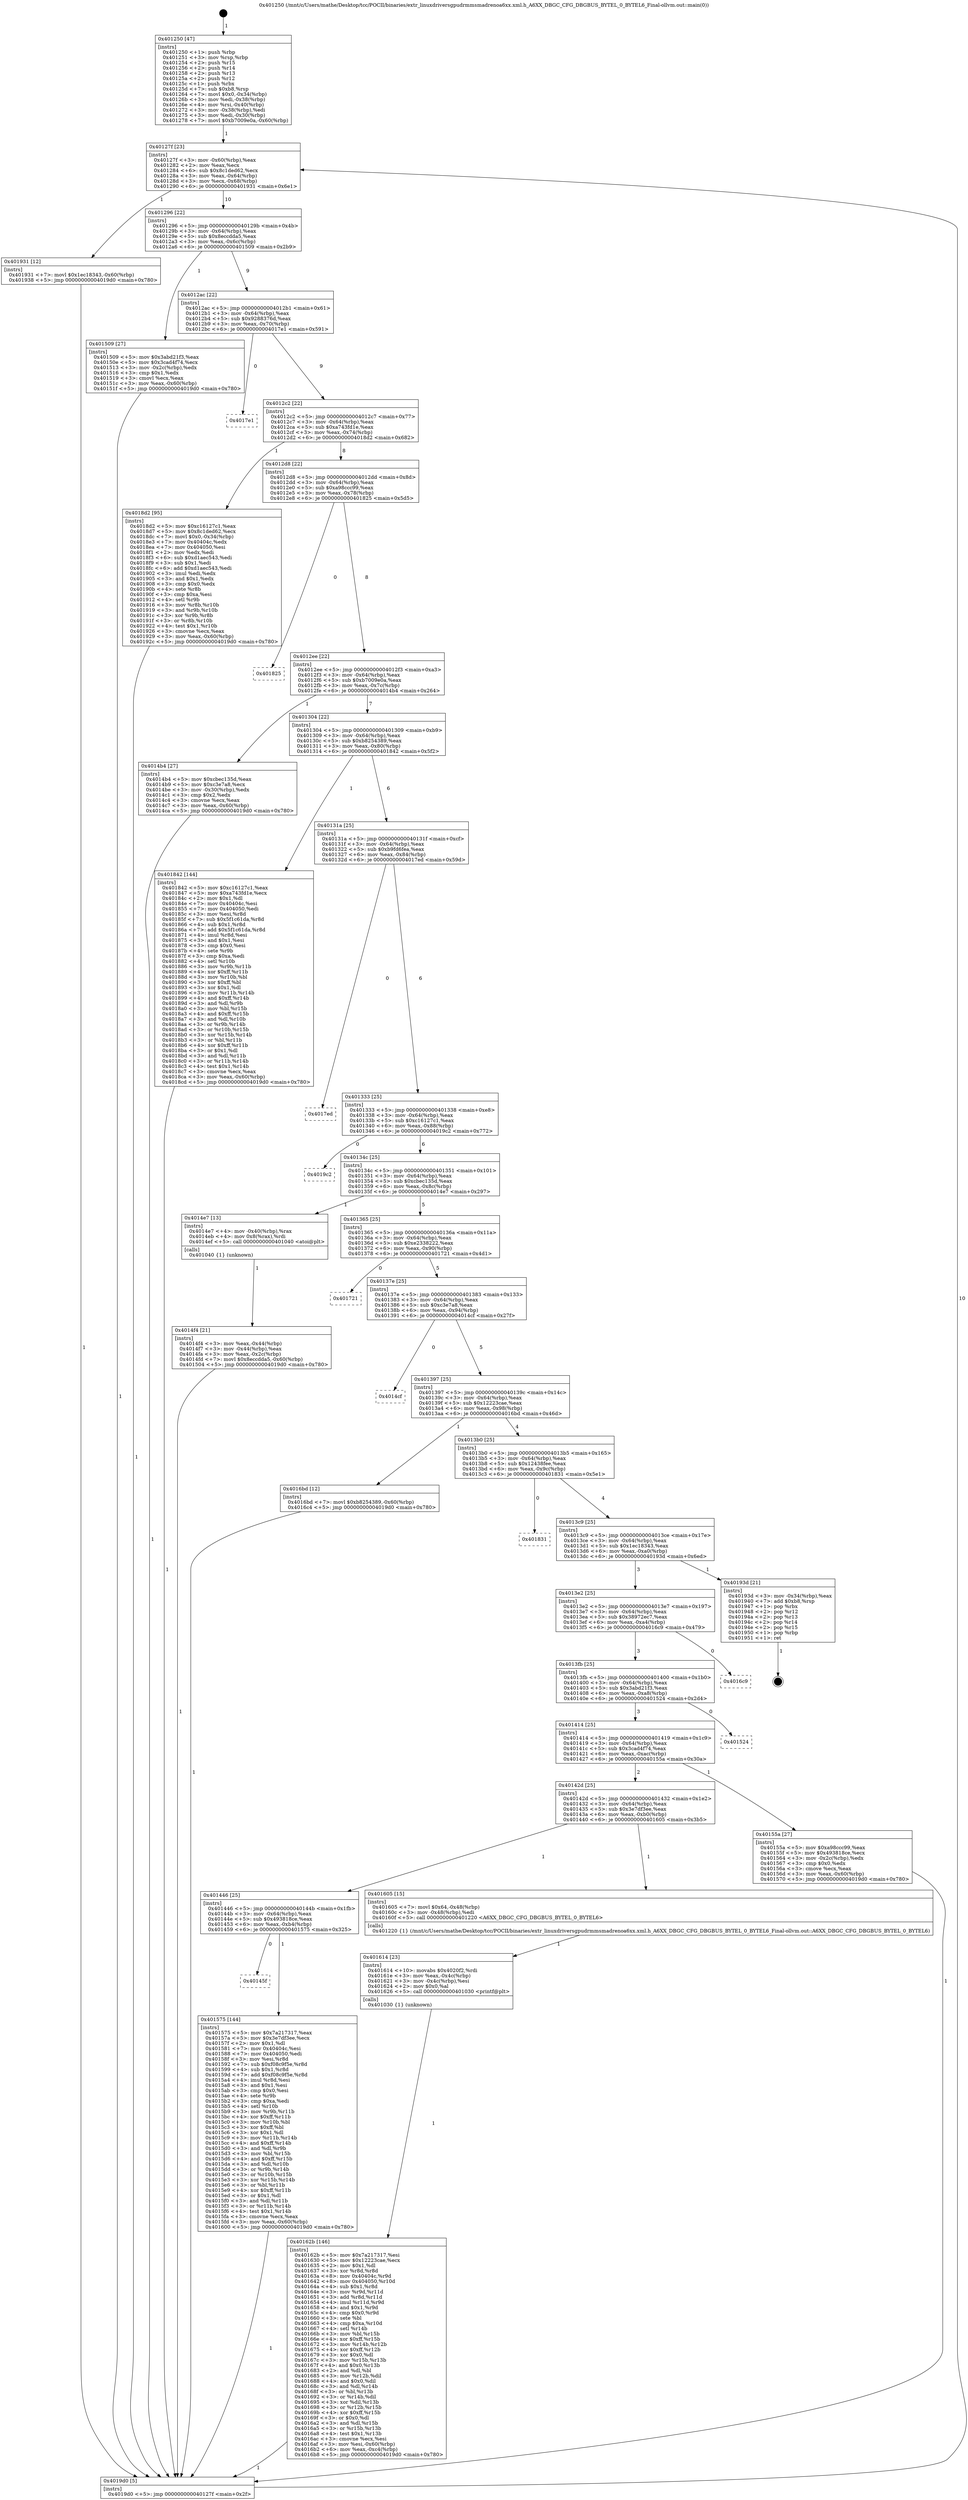 digraph "0x401250" {
  label = "0x401250 (/mnt/c/Users/mathe/Desktop/tcc/POCII/binaries/extr_linuxdriversgpudrmmsmadrenoa6xx.xml.h_A6XX_DBGC_CFG_DBGBUS_BYTEL_0_BYTEL6_Final-ollvm.out::main(0))"
  labelloc = "t"
  node[shape=record]

  Entry [label="",width=0.3,height=0.3,shape=circle,fillcolor=black,style=filled]
  "0x40127f" [label="{
     0x40127f [23]\l
     | [instrs]\l
     &nbsp;&nbsp;0x40127f \<+3\>: mov -0x60(%rbp),%eax\l
     &nbsp;&nbsp;0x401282 \<+2\>: mov %eax,%ecx\l
     &nbsp;&nbsp;0x401284 \<+6\>: sub $0x8c1ded62,%ecx\l
     &nbsp;&nbsp;0x40128a \<+3\>: mov %eax,-0x64(%rbp)\l
     &nbsp;&nbsp;0x40128d \<+3\>: mov %ecx,-0x68(%rbp)\l
     &nbsp;&nbsp;0x401290 \<+6\>: je 0000000000401931 \<main+0x6e1\>\l
  }"]
  "0x401931" [label="{
     0x401931 [12]\l
     | [instrs]\l
     &nbsp;&nbsp;0x401931 \<+7\>: movl $0x1ec18343,-0x60(%rbp)\l
     &nbsp;&nbsp;0x401938 \<+5\>: jmp 00000000004019d0 \<main+0x780\>\l
  }"]
  "0x401296" [label="{
     0x401296 [22]\l
     | [instrs]\l
     &nbsp;&nbsp;0x401296 \<+5\>: jmp 000000000040129b \<main+0x4b\>\l
     &nbsp;&nbsp;0x40129b \<+3\>: mov -0x64(%rbp),%eax\l
     &nbsp;&nbsp;0x40129e \<+5\>: sub $0x8eccdda5,%eax\l
     &nbsp;&nbsp;0x4012a3 \<+3\>: mov %eax,-0x6c(%rbp)\l
     &nbsp;&nbsp;0x4012a6 \<+6\>: je 0000000000401509 \<main+0x2b9\>\l
  }"]
  Exit [label="",width=0.3,height=0.3,shape=circle,fillcolor=black,style=filled,peripheries=2]
  "0x401509" [label="{
     0x401509 [27]\l
     | [instrs]\l
     &nbsp;&nbsp;0x401509 \<+5\>: mov $0x3abd21f3,%eax\l
     &nbsp;&nbsp;0x40150e \<+5\>: mov $0x3cad4f74,%ecx\l
     &nbsp;&nbsp;0x401513 \<+3\>: mov -0x2c(%rbp),%edx\l
     &nbsp;&nbsp;0x401516 \<+3\>: cmp $0x1,%edx\l
     &nbsp;&nbsp;0x401519 \<+3\>: cmovl %ecx,%eax\l
     &nbsp;&nbsp;0x40151c \<+3\>: mov %eax,-0x60(%rbp)\l
     &nbsp;&nbsp;0x40151f \<+5\>: jmp 00000000004019d0 \<main+0x780\>\l
  }"]
  "0x4012ac" [label="{
     0x4012ac [22]\l
     | [instrs]\l
     &nbsp;&nbsp;0x4012ac \<+5\>: jmp 00000000004012b1 \<main+0x61\>\l
     &nbsp;&nbsp;0x4012b1 \<+3\>: mov -0x64(%rbp),%eax\l
     &nbsp;&nbsp;0x4012b4 \<+5\>: sub $0x9288376d,%eax\l
     &nbsp;&nbsp;0x4012b9 \<+3\>: mov %eax,-0x70(%rbp)\l
     &nbsp;&nbsp;0x4012bc \<+6\>: je 00000000004017e1 \<main+0x591\>\l
  }"]
  "0x40162b" [label="{
     0x40162b [146]\l
     | [instrs]\l
     &nbsp;&nbsp;0x40162b \<+5\>: mov $0x7a217317,%esi\l
     &nbsp;&nbsp;0x401630 \<+5\>: mov $0x12223cae,%ecx\l
     &nbsp;&nbsp;0x401635 \<+2\>: mov $0x1,%dl\l
     &nbsp;&nbsp;0x401637 \<+3\>: xor %r8d,%r8d\l
     &nbsp;&nbsp;0x40163a \<+8\>: mov 0x40404c,%r9d\l
     &nbsp;&nbsp;0x401642 \<+8\>: mov 0x404050,%r10d\l
     &nbsp;&nbsp;0x40164a \<+4\>: sub $0x1,%r8d\l
     &nbsp;&nbsp;0x40164e \<+3\>: mov %r9d,%r11d\l
     &nbsp;&nbsp;0x401651 \<+3\>: add %r8d,%r11d\l
     &nbsp;&nbsp;0x401654 \<+4\>: imul %r11d,%r9d\l
     &nbsp;&nbsp;0x401658 \<+4\>: and $0x1,%r9d\l
     &nbsp;&nbsp;0x40165c \<+4\>: cmp $0x0,%r9d\l
     &nbsp;&nbsp;0x401660 \<+3\>: sete %bl\l
     &nbsp;&nbsp;0x401663 \<+4\>: cmp $0xa,%r10d\l
     &nbsp;&nbsp;0x401667 \<+4\>: setl %r14b\l
     &nbsp;&nbsp;0x40166b \<+3\>: mov %bl,%r15b\l
     &nbsp;&nbsp;0x40166e \<+4\>: xor $0xff,%r15b\l
     &nbsp;&nbsp;0x401672 \<+3\>: mov %r14b,%r12b\l
     &nbsp;&nbsp;0x401675 \<+4\>: xor $0xff,%r12b\l
     &nbsp;&nbsp;0x401679 \<+3\>: xor $0x0,%dl\l
     &nbsp;&nbsp;0x40167c \<+3\>: mov %r15b,%r13b\l
     &nbsp;&nbsp;0x40167f \<+4\>: and $0x0,%r13b\l
     &nbsp;&nbsp;0x401683 \<+2\>: and %dl,%bl\l
     &nbsp;&nbsp;0x401685 \<+3\>: mov %r12b,%dil\l
     &nbsp;&nbsp;0x401688 \<+4\>: and $0x0,%dil\l
     &nbsp;&nbsp;0x40168c \<+3\>: and %dl,%r14b\l
     &nbsp;&nbsp;0x40168f \<+3\>: or %bl,%r13b\l
     &nbsp;&nbsp;0x401692 \<+3\>: or %r14b,%dil\l
     &nbsp;&nbsp;0x401695 \<+3\>: xor %dil,%r13b\l
     &nbsp;&nbsp;0x401698 \<+3\>: or %r12b,%r15b\l
     &nbsp;&nbsp;0x40169b \<+4\>: xor $0xff,%r15b\l
     &nbsp;&nbsp;0x40169f \<+3\>: or $0x0,%dl\l
     &nbsp;&nbsp;0x4016a2 \<+3\>: and %dl,%r15b\l
     &nbsp;&nbsp;0x4016a5 \<+3\>: or %r15b,%r13b\l
     &nbsp;&nbsp;0x4016a8 \<+4\>: test $0x1,%r13b\l
     &nbsp;&nbsp;0x4016ac \<+3\>: cmovne %ecx,%esi\l
     &nbsp;&nbsp;0x4016af \<+3\>: mov %esi,-0x60(%rbp)\l
     &nbsp;&nbsp;0x4016b2 \<+6\>: mov %eax,-0xc4(%rbp)\l
     &nbsp;&nbsp;0x4016b8 \<+5\>: jmp 00000000004019d0 \<main+0x780\>\l
  }"]
  "0x4017e1" [label="{
     0x4017e1\l
  }", style=dashed]
  "0x4012c2" [label="{
     0x4012c2 [22]\l
     | [instrs]\l
     &nbsp;&nbsp;0x4012c2 \<+5\>: jmp 00000000004012c7 \<main+0x77\>\l
     &nbsp;&nbsp;0x4012c7 \<+3\>: mov -0x64(%rbp),%eax\l
     &nbsp;&nbsp;0x4012ca \<+5\>: sub $0xa743fd1e,%eax\l
     &nbsp;&nbsp;0x4012cf \<+3\>: mov %eax,-0x74(%rbp)\l
     &nbsp;&nbsp;0x4012d2 \<+6\>: je 00000000004018d2 \<main+0x682\>\l
  }"]
  "0x401614" [label="{
     0x401614 [23]\l
     | [instrs]\l
     &nbsp;&nbsp;0x401614 \<+10\>: movabs $0x4020f2,%rdi\l
     &nbsp;&nbsp;0x40161e \<+3\>: mov %eax,-0x4c(%rbp)\l
     &nbsp;&nbsp;0x401621 \<+3\>: mov -0x4c(%rbp),%esi\l
     &nbsp;&nbsp;0x401624 \<+2\>: mov $0x0,%al\l
     &nbsp;&nbsp;0x401626 \<+5\>: call 0000000000401030 \<printf@plt\>\l
     | [calls]\l
     &nbsp;&nbsp;0x401030 \{1\} (unknown)\l
  }"]
  "0x4018d2" [label="{
     0x4018d2 [95]\l
     | [instrs]\l
     &nbsp;&nbsp;0x4018d2 \<+5\>: mov $0xc16127c1,%eax\l
     &nbsp;&nbsp;0x4018d7 \<+5\>: mov $0x8c1ded62,%ecx\l
     &nbsp;&nbsp;0x4018dc \<+7\>: movl $0x0,-0x34(%rbp)\l
     &nbsp;&nbsp;0x4018e3 \<+7\>: mov 0x40404c,%edx\l
     &nbsp;&nbsp;0x4018ea \<+7\>: mov 0x404050,%esi\l
     &nbsp;&nbsp;0x4018f1 \<+2\>: mov %edx,%edi\l
     &nbsp;&nbsp;0x4018f3 \<+6\>: sub $0xd1aec543,%edi\l
     &nbsp;&nbsp;0x4018f9 \<+3\>: sub $0x1,%edi\l
     &nbsp;&nbsp;0x4018fc \<+6\>: add $0xd1aec543,%edi\l
     &nbsp;&nbsp;0x401902 \<+3\>: imul %edi,%edx\l
     &nbsp;&nbsp;0x401905 \<+3\>: and $0x1,%edx\l
     &nbsp;&nbsp;0x401908 \<+3\>: cmp $0x0,%edx\l
     &nbsp;&nbsp;0x40190b \<+4\>: sete %r8b\l
     &nbsp;&nbsp;0x40190f \<+3\>: cmp $0xa,%esi\l
     &nbsp;&nbsp;0x401912 \<+4\>: setl %r9b\l
     &nbsp;&nbsp;0x401916 \<+3\>: mov %r8b,%r10b\l
     &nbsp;&nbsp;0x401919 \<+3\>: and %r9b,%r10b\l
     &nbsp;&nbsp;0x40191c \<+3\>: xor %r9b,%r8b\l
     &nbsp;&nbsp;0x40191f \<+3\>: or %r8b,%r10b\l
     &nbsp;&nbsp;0x401922 \<+4\>: test $0x1,%r10b\l
     &nbsp;&nbsp;0x401926 \<+3\>: cmovne %ecx,%eax\l
     &nbsp;&nbsp;0x401929 \<+3\>: mov %eax,-0x60(%rbp)\l
     &nbsp;&nbsp;0x40192c \<+5\>: jmp 00000000004019d0 \<main+0x780\>\l
  }"]
  "0x4012d8" [label="{
     0x4012d8 [22]\l
     | [instrs]\l
     &nbsp;&nbsp;0x4012d8 \<+5\>: jmp 00000000004012dd \<main+0x8d\>\l
     &nbsp;&nbsp;0x4012dd \<+3\>: mov -0x64(%rbp),%eax\l
     &nbsp;&nbsp;0x4012e0 \<+5\>: sub $0xa98ccc99,%eax\l
     &nbsp;&nbsp;0x4012e5 \<+3\>: mov %eax,-0x78(%rbp)\l
     &nbsp;&nbsp;0x4012e8 \<+6\>: je 0000000000401825 \<main+0x5d5\>\l
  }"]
  "0x40145f" [label="{
     0x40145f\l
  }", style=dashed]
  "0x401825" [label="{
     0x401825\l
  }", style=dashed]
  "0x4012ee" [label="{
     0x4012ee [22]\l
     | [instrs]\l
     &nbsp;&nbsp;0x4012ee \<+5\>: jmp 00000000004012f3 \<main+0xa3\>\l
     &nbsp;&nbsp;0x4012f3 \<+3\>: mov -0x64(%rbp),%eax\l
     &nbsp;&nbsp;0x4012f6 \<+5\>: sub $0xb7009e0a,%eax\l
     &nbsp;&nbsp;0x4012fb \<+3\>: mov %eax,-0x7c(%rbp)\l
     &nbsp;&nbsp;0x4012fe \<+6\>: je 00000000004014b4 \<main+0x264\>\l
  }"]
  "0x401575" [label="{
     0x401575 [144]\l
     | [instrs]\l
     &nbsp;&nbsp;0x401575 \<+5\>: mov $0x7a217317,%eax\l
     &nbsp;&nbsp;0x40157a \<+5\>: mov $0x3e7df3ee,%ecx\l
     &nbsp;&nbsp;0x40157f \<+2\>: mov $0x1,%dl\l
     &nbsp;&nbsp;0x401581 \<+7\>: mov 0x40404c,%esi\l
     &nbsp;&nbsp;0x401588 \<+7\>: mov 0x404050,%edi\l
     &nbsp;&nbsp;0x40158f \<+3\>: mov %esi,%r8d\l
     &nbsp;&nbsp;0x401592 \<+7\>: sub $0xf08c9f5e,%r8d\l
     &nbsp;&nbsp;0x401599 \<+4\>: sub $0x1,%r8d\l
     &nbsp;&nbsp;0x40159d \<+7\>: add $0xf08c9f5e,%r8d\l
     &nbsp;&nbsp;0x4015a4 \<+4\>: imul %r8d,%esi\l
     &nbsp;&nbsp;0x4015a8 \<+3\>: and $0x1,%esi\l
     &nbsp;&nbsp;0x4015ab \<+3\>: cmp $0x0,%esi\l
     &nbsp;&nbsp;0x4015ae \<+4\>: sete %r9b\l
     &nbsp;&nbsp;0x4015b2 \<+3\>: cmp $0xa,%edi\l
     &nbsp;&nbsp;0x4015b5 \<+4\>: setl %r10b\l
     &nbsp;&nbsp;0x4015b9 \<+3\>: mov %r9b,%r11b\l
     &nbsp;&nbsp;0x4015bc \<+4\>: xor $0xff,%r11b\l
     &nbsp;&nbsp;0x4015c0 \<+3\>: mov %r10b,%bl\l
     &nbsp;&nbsp;0x4015c3 \<+3\>: xor $0xff,%bl\l
     &nbsp;&nbsp;0x4015c6 \<+3\>: xor $0x1,%dl\l
     &nbsp;&nbsp;0x4015c9 \<+3\>: mov %r11b,%r14b\l
     &nbsp;&nbsp;0x4015cc \<+4\>: and $0xff,%r14b\l
     &nbsp;&nbsp;0x4015d0 \<+3\>: and %dl,%r9b\l
     &nbsp;&nbsp;0x4015d3 \<+3\>: mov %bl,%r15b\l
     &nbsp;&nbsp;0x4015d6 \<+4\>: and $0xff,%r15b\l
     &nbsp;&nbsp;0x4015da \<+3\>: and %dl,%r10b\l
     &nbsp;&nbsp;0x4015dd \<+3\>: or %r9b,%r14b\l
     &nbsp;&nbsp;0x4015e0 \<+3\>: or %r10b,%r15b\l
     &nbsp;&nbsp;0x4015e3 \<+3\>: xor %r15b,%r14b\l
     &nbsp;&nbsp;0x4015e6 \<+3\>: or %bl,%r11b\l
     &nbsp;&nbsp;0x4015e9 \<+4\>: xor $0xff,%r11b\l
     &nbsp;&nbsp;0x4015ed \<+3\>: or $0x1,%dl\l
     &nbsp;&nbsp;0x4015f0 \<+3\>: and %dl,%r11b\l
     &nbsp;&nbsp;0x4015f3 \<+3\>: or %r11b,%r14b\l
     &nbsp;&nbsp;0x4015f6 \<+4\>: test $0x1,%r14b\l
     &nbsp;&nbsp;0x4015fa \<+3\>: cmovne %ecx,%eax\l
     &nbsp;&nbsp;0x4015fd \<+3\>: mov %eax,-0x60(%rbp)\l
     &nbsp;&nbsp;0x401600 \<+5\>: jmp 00000000004019d0 \<main+0x780\>\l
  }"]
  "0x4014b4" [label="{
     0x4014b4 [27]\l
     | [instrs]\l
     &nbsp;&nbsp;0x4014b4 \<+5\>: mov $0xcbec135d,%eax\l
     &nbsp;&nbsp;0x4014b9 \<+5\>: mov $0xc3e7a8,%ecx\l
     &nbsp;&nbsp;0x4014be \<+3\>: mov -0x30(%rbp),%edx\l
     &nbsp;&nbsp;0x4014c1 \<+3\>: cmp $0x2,%edx\l
     &nbsp;&nbsp;0x4014c4 \<+3\>: cmovne %ecx,%eax\l
     &nbsp;&nbsp;0x4014c7 \<+3\>: mov %eax,-0x60(%rbp)\l
     &nbsp;&nbsp;0x4014ca \<+5\>: jmp 00000000004019d0 \<main+0x780\>\l
  }"]
  "0x401304" [label="{
     0x401304 [22]\l
     | [instrs]\l
     &nbsp;&nbsp;0x401304 \<+5\>: jmp 0000000000401309 \<main+0xb9\>\l
     &nbsp;&nbsp;0x401309 \<+3\>: mov -0x64(%rbp),%eax\l
     &nbsp;&nbsp;0x40130c \<+5\>: sub $0xb8254389,%eax\l
     &nbsp;&nbsp;0x401311 \<+3\>: mov %eax,-0x80(%rbp)\l
     &nbsp;&nbsp;0x401314 \<+6\>: je 0000000000401842 \<main+0x5f2\>\l
  }"]
  "0x4019d0" [label="{
     0x4019d0 [5]\l
     | [instrs]\l
     &nbsp;&nbsp;0x4019d0 \<+5\>: jmp 000000000040127f \<main+0x2f\>\l
  }"]
  "0x401250" [label="{
     0x401250 [47]\l
     | [instrs]\l
     &nbsp;&nbsp;0x401250 \<+1\>: push %rbp\l
     &nbsp;&nbsp;0x401251 \<+3\>: mov %rsp,%rbp\l
     &nbsp;&nbsp;0x401254 \<+2\>: push %r15\l
     &nbsp;&nbsp;0x401256 \<+2\>: push %r14\l
     &nbsp;&nbsp;0x401258 \<+2\>: push %r13\l
     &nbsp;&nbsp;0x40125a \<+2\>: push %r12\l
     &nbsp;&nbsp;0x40125c \<+1\>: push %rbx\l
     &nbsp;&nbsp;0x40125d \<+7\>: sub $0xb8,%rsp\l
     &nbsp;&nbsp;0x401264 \<+7\>: movl $0x0,-0x34(%rbp)\l
     &nbsp;&nbsp;0x40126b \<+3\>: mov %edi,-0x38(%rbp)\l
     &nbsp;&nbsp;0x40126e \<+4\>: mov %rsi,-0x40(%rbp)\l
     &nbsp;&nbsp;0x401272 \<+3\>: mov -0x38(%rbp),%edi\l
     &nbsp;&nbsp;0x401275 \<+3\>: mov %edi,-0x30(%rbp)\l
     &nbsp;&nbsp;0x401278 \<+7\>: movl $0xb7009e0a,-0x60(%rbp)\l
  }"]
  "0x401446" [label="{
     0x401446 [25]\l
     | [instrs]\l
     &nbsp;&nbsp;0x401446 \<+5\>: jmp 000000000040144b \<main+0x1fb\>\l
     &nbsp;&nbsp;0x40144b \<+3\>: mov -0x64(%rbp),%eax\l
     &nbsp;&nbsp;0x40144e \<+5\>: sub $0x493818ce,%eax\l
     &nbsp;&nbsp;0x401453 \<+6\>: mov %eax,-0xb4(%rbp)\l
     &nbsp;&nbsp;0x401459 \<+6\>: je 0000000000401575 \<main+0x325\>\l
  }"]
  "0x401842" [label="{
     0x401842 [144]\l
     | [instrs]\l
     &nbsp;&nbsp;0x401842 \<+5\>: mov $0xc16127c1,%eax\l
     &nbsp;&nbsp;0x401847 \<+5\>: mov $0xa743fd1e,%ecx\l
     &nbsp;&nbsp;0x40184c \<+2\>: mov $0x1,%dl\l
     &nbsp;&nbsp;0x40184e \<+7\>: mov 0x40404c,%esi\l
     &nbsp;&nbsp;0x401855 \<+7\>: mov 0x404050,%edi\l
     &nbsp;&nbsp;0x40185c \<+3\>: mov %esi,%r8d\l
     &nbsp;&nbsp;0x40185f \<+7\>: sub $0x5f1c61da,%r8d\l
     &nbsp;&nbsp;0x401866 \<+4\>: sub $0x1,%r8d\l
     &nbsp;&nbsp;0x40186a \<+7\>: add $0x5f1c61da,%r8d\l
     &nbsp;&nbsp;0x401871 \<+4\>: imul %r8d,%esi\l
     &nbsp;&nbsp;0x401875 \<+3\>: and $0x1,%esi\l
     &nbsp;&nbsp;0x401878 \<+3\>: cmp $0x0,%esi\l
     &nbsp;&nbsp;0x40187b \<+4\>: sete %r9b\l
     &nbsp;&nbsp;0x40187f \<+3\>: cmp $0xa,%edi\l
     &nbsp;&nbsp;0x401882 \<+4\>: setl %r10b\l
     &nbsp;&nbsp;0x401886 \<+3\>: mov %r9b,%r11b\l
     &nbsp;&nbsp;0x401889 \<+4\>: xor $0xff,%r11b\l
     &nbsp;&nbsp;0x40188d \<+3\>: mov %r10b,%bl\l
     &nbsp;&nbsp;0x401890 \<+3\>: xor $0xff,%bl\l
     &nbsp;&nbsp;0x401893 \<+3\>: xor $0x1,%dl\l
     &nbsp;&nbsp;0x401896 \<+3\>: mov %r11b,%r14b\l
     &nbsp;&nbsp;0x401899 \<+4\>: and $0xff,%r14b\l
     &nbsp;&nbsp;0x40189d \<+3\>: and %dl,%r9b\l
     &nbsp;&nbsp;0x4018a0 \<+3\>: mov %bl,%r15b\l
     &nbsp;&nbsp;0x4018a3 \<+4\>: and $0xff,%r15b\l
     &nbsp;&nbsp;0x4018a7 \<+3\>: and %dl,%r10b\l
     &nbsp;&nbsp;0x4018aa \<+3\>: or %r9b,%r14b\l
     &nbsp;&nbsp;0x4018ad \<+3\>: or %r10b,%r15b\l
     &nbsp;&nbsp;0x4018b0 \<+3\>: xor %r15b,%r14b\l
     &nbsp;&nbsp;0x4018b3 \<+3\>: or %bl,%r11b\l
     &nbsp;&nbsp;0x4018b6 \<+4\>: xor $0xff,%r11b\l
     &nbsp;&nbsp;0x4018ba \<+3\>: or $0x1,%dl\l
     &nbsp;&nbsp;0x4018bd \<+3\>: and %dl,%r11b\l
     &nbsp;&nbsp;0x4018c0 \<+3\>: or %r11b,%r14b\l
     &nbsp;&nbsp;0x4018c3 \<+4\>: test $0x1,%r14b\l
     &nbsp;&nbsp;0x4018c7 \<+3\>: cmovne %ecx,%eax\l
     &nbsp;&nbsp;0x4018ca \<+3\>: mov %eax,-0x60(%rbp)\l
     &nbsp;&nbsp;0x4018cd \<+5\>: jmp 00000000004019d0 \<main+0x780\>\l
  }"]
  "0x40131a" [label="{
     0x40131a [25]\l
     | [instrs]\l
     &nbsp;&nbsp;0x40131a \<+5\>: jmp 000000000040131f \<main+0xcf\>\l
     &nbsp;&nbsp;0x40131f \<+3\>: mov -0x64(%rbp),%eax\l
     &nbsp;&nbsp;0x401322 \<+5\>: sub $0xb9fd6fea,%eax\l
     &nbsp;&nbsp;0x401327 \<+6\>: mov %eax,-0x84(%rbp)\l
     &nbsp;&nbsp;0x40132d \<+6\>: je 00000000004017ed \<main+0x59d\>\l
  }"]
  "0x401605" [label="{
     0x401605 [15]\l
     | [instrs]\l
     &nbsp;&nbsp;0x401605 \<+7\>: movl $0x64,-0x48(%rbp)\l
     &nbsp;&nbsp;0x40160c \<+3\>: mov -0x48(%rbp),%edi\l
     &nbsp;&nbsp;0x40160f \<+5\>: call 0000000000401220 \<A6XX_DBGC_CFG_DBGBUS_BYTEL_0_BYTEL6\>\l
     | [calls]\l
     &nbsp;&nbsp;0x401220 \{1\} (/mnt/c/Users/mathe/Desktop/tcc/POCII/binaries/extr_linuxdriversgpudrmmsmadrenoa6xx.xml.h_A6XX_DBGC_CFG_DBGBUS_BYTEL_0_BYTEL6_Final-ollvm.out::A6XX_DBGC_CFG_DBGBUS_BYTEL_0_BYTEL6)\l
  }"]
  "0x4017ed" [label="{
     0x4017ed\l
  }", style=dashed]
  "0x401333" [label="{
     0x401333 [25]\l
     | [instrs]\l
     &nbsp;&nbsp;0x401333 \<+5\>: jmp 0000000000401338 \<main+0xe8\>\l
     &nbsp;&nbsp;0x401338 \<+3\>: mov -0x64(%rbp),%eax\l
     &nbsp;&nbsp;0x40133b \<+5\>: sub $0xc16127c1,%eax\l
     &nbsp;&nbsp;0x401340 \<+6\>: mov %eax,-0x88(%rbp)\l
     &nbsp;&nbsp;0x401346 \<+6\>: je 00000000004019c2 \<main+0x772\>\l
  }"]
  "0x40142d" [label="{
     0x40142d [25]\l
     | [instrs]\l
     &nbsp;&nbsp;0x40142d \<+5\>: jmp 0000000000401432 \<main+0x1e2\>\l
     &nbsp;&nbsp;0x401432 \<+3\>: mov -0x64(%rbp),%eax\l
     &nbsp;&nbsp;0x401435 \<+5\>: sub $0x3e7df3ee,%eax\l
     &nbsp;&nbsp;0x40143a \<+6\>: mov %eax,-0xb0(%rbp)\l
     &nbsp;&nbsp;0x401440 \<+6\>: je 0000000000401605 \<main+0x3b5\>\l
  }"]
  "0x4019c2" [label="{
     0x4019c2\l
  }", style=dashed]
  "0x40134c" [label="{
     0x40134c [25]\l
     | [instrs]\l
     &nbsp;&nbsp;0x40134c \<+5\>: jmp 0000000000401351 \<main+0x101\>\l
     &nbsp;&nbsp;0x401351 \<+3\>: mov -0x64(%rbp),%eax\l
     &nbsp;&nbsp;0x401354 \<+5\>: sub $0xcbec135d,%eax\l
     &nbsp;&nbsp;0x401359 \<+6\>: mov %eax,-0x8c(%rbp)\l
     &nbsp;&nbsp;0x40135f \<+6\>: je 00000000004014e7 \<main+0x297\>\l
  }"]
  "0x40155a" [label="{
     0x40155a [27]\l
     | [instrs]\l
     &nbsp;&nbsp;0x40155a \<+5\>: mov $0xa98ccc99,%eax\l
     &nbsp;&nbsp;0x40155f \<+5\>: mov $0x493818ce,%ecx\l
     &nbsp;&nbsp;0x401564 \<+3\>: mov -0x2c(%rbp),%edx\l
     &nbsp;&nbsp;0x401567 \<+3\>: cmp $0x0,%edx\l
     &nbsp;&nbsp;0x40156a \<+3\>: cmove %ecx,%eax\l
     &nbsp;&nbsp;0x40156d \<+3\>: mov %eax,-0x60(%rbp)\l
     &nbsp;&nbsp;0x401570 \<+5\>: jmp 00000000004019d0 \<main+0x780\>\l
  }"]
  "0x4014e7" [label="{
     0x4014e7 [13]\l
     | [instrs]\l
     &nbsp;&nbsp;0x4014e7 \<+4\>: mov -0x40(%rbp),%rax\l
     &nbsp;&nbsp;0x4014eb \<+4\>: mov 0x8(%rax),%rdi\l
     &nbsp;&nbsp;0x4014ef \<+5\>: call 0000000000401040 \<atoi@plt\>\l
     | [calls]\l
     &nbsp;&nbsp;0x401040 \{1\} (unknown)\l
  }"]
  "0x401365" [label="{
     0x401365 [25]\l
     | [instrs]\l
     &nbsp;&nbsp;0x401365 \<+5\>: jmp 000000000040136a \<main+0x11a\>\l
     &nbsp;&nbsp;0x40136a \<+3\>: mov -0x64(%rbp),%eax\l
     &nbsp;&nbsp;0x40136d \<+5\>: sub $0xe2338222,%eax\l
     &nbsp;&nbsp;0x401372 \<+6\>: mov %eax,-0x90(%rbp)\l
     &nbsp;&nbsp;0x401378 \<+6\>: je 0000000000401721 \<main+0x4d1\>\l
  }"]
  "0x4014f4" [label="{
     0x4014f4 [21]\l
     | [instrs]\l
     &nbsp;&nbsp;0x4014f4 \<+3\>: mov %eax,-0x44(%rbp)\l
     &nbsp;&nbsp;0x4014f7 \<+3\>: mov -0x44(%rbp),%eax\l
     &nbsp;&nbsp;0x4014fa \<+3\>: mov %eax,-0x2c(%rbp)\l
     &nbsp;&nbsp;0x4014fd \<+7\>: movl $0x8eccdda5,-0x60(%rbp)\l
     &nbsp;&nbsp;0x401504 \<+5\>: jmp 00000000004019d0 \<main+0x780\>\l
  }"]
  "0x401414" [label="{
     0x401414 [25]\l
     | [instrs]\l
     &nbsp;&nbsp;0x401414 \<+5\>: jmp 0000000000401419 \<main+0x1c9\>\l
     &nbsp;&nbsp;0x401419 \<+3\>: mov -0x64(%rbp),%eax\l
     &nbsp;&nbsp;0x40141c \<+5\>: sub $0x3cad4f74,%eax\l
     &nbsp;&nbsp;0x401421 \<+6\>: mov %eax,-0xac(%rbp)\l
     &nbsp;&nbsp;0x401427 \<+6\>: je 000000000040155a \<main+0x30a\>\l
  }"]
  "0x401721" [label="{
     0x401721\l
  }", style=dashed]
  "0x40137e" [label="{
     0x40137e [25]\l
     | [instrs]\l
     &nbsp;&nbsp;0x40137e \<+5\>: jmp 0000000000401383 \<main+0x133\>\l
     &nbsp;&nbsp;0x401383 \<+3\>: mov -0x64(%rbp),%eax\l
     &nbsp;&nbsp;0x401386 \<+5\>: sub $0xc3e7a8,%eax\l
     &nbsp;&nbsp;0x40138b \<+6\>: mov %eax,-0x94(%rbp)\l
     &nbsp;&nbsp;0x401391 \<+6\>: je 00000000004014cf \<main+0x27f\>\l
  }"]
  "0x401524" [label="{
     0x401524\l
  }", style=dashed]
  "0x4014cf" [label="{
     0x4014cf\l
  }", style=dashed]
  "0x401397" [label="{
     0x401397 [25]\l
     | [instrs]\l
     &nbsp;&nbsp;0x401397 \<+5\>: jmp 000000000040139c \<main+0x14c\>\l
     &nbsp;&nbsp;0x40139c \<+3\>: mov -0x64(%rbp),%eax\l
     &nbsp;&nbsp;0x40139f \<+5\>: sub $0x12223cae,%eax\l
     &nbsp;&nbsp;0x4013a4 \<+6\>: mov %eax,-0x98(%rbp)\l
     &nbsp;&nbsp;0x4013aa \<+6\>: je 00000000004016bd \<main+0x46d\>\l
  }"]
  "0x4013fb" [label="{
     0x4013fb [25]\l
     | [instrs]\l
     &nbsp;&nbsp;0x4013fb \<+5\>: jmp 0000000000401400 \<main+0x1b0\>\l
     &nbsp;&nbsp;0x401400 \<+3\>: mov -0x64(%rbp),%eax\l
     &nbsp;&nbsp;0x401403 \<+5\>: sub $0x3abd21f3,%eax\l
     &nbsp;&nbsp;0x401408 \<+6\>: mov %eax,-0xa8(%rbp)\l
     &nbsp;&nbsp;0x40140e \<+6\>: je 0000000000401524 \<main+0x2d4\>\l
  }"]
  "0x4016bd" [label="{
     0x4016bd [12]\l
     | [instrs]\l
     &nbsp;&nbsp;0x4016bd \<+7\>: movl $0xb8254389,-0x60(%rbp)\l
     &nbsp;&nbsp;0x4016c4 \<+5\>: jmp 00000000004019d0 \<main+0x780\>\l
  }"]
  "0x4013b0" [label="{
     0x4013b0 [25]\l
     | [instrs]\l
     &nbsp;&nbsp;0x4013b0 \<+5\>: jmp 00000000004013b5 \<main+0x165\>\l
     &nbsp;&nbsp;0x4013b5 \<+3\>: mov -0x64(%rbp),%eax\l
     &nbsp;&nbsp;0x4013b8 \<+5\>: sub $0x12438fee,%eax\l
     &nbsp;&nbsp;0x4013bd \<+6\>: mov %eax,-0x9c(%rbp)\l
     &nbsp;&nbsp;0x4013c3 \<+6\>: je 0000000000401831 \<main+0x5e1\>\l
  }"]
  "0x4016c9" [label="{
     0x4016c9\l
  }", style=dashed]
  "0x401831" [label="{
     0x401831\l
  }", style=dashed]
  "0x4013c9" [label="{
     0x4013c9 [25]\l
     | [instrs]\l
     &nbsp;&nbsp;0x4013c9 \<+5\>: jmp 00000000004013ce \<main+0x17e\>\l
     &nbsp;&nbsp;0x4013ce \<+3\>: mov -0x64(%rbp),%eax\l
     &nbsp;&nbsp;0x4013d1 \<+5\>: sub $0x1ec18343,%eax\l
     &nbsp;&nbsp;0x4013d6 \<+6\>: mov %eax,-0xa0(%rbp)\l
     &nbsp;&nbsp;0x4013dc \<+6\>: je 000000000040193d \<main+0x6ed\>\l
  }"]
  "0x4013e2" [label="{
     0x4013e2 [25]\l
     | [instrs]\l
     &nbsp;&nbsp;0x4013e2 \<+5\>: jmp 00000000004013e7 \<main+0x197\>\l
     &nbsp;&nbsp;0x4013e7 \<+3\>: mov -0x64(%rbp),%eax\l
     &nbsp;&nbsp;0x4013ea \<+5\>: sub $0x38972ec7,%eax\l
     &nbsp;&nbsp;0x4013ef \<+6\>: mov %eax,-0xa4(%rbp)\l
     &nbsp;&nbsp;0x4013f5 \<+6\>: je 00000000004016c9 \<main+0x479\>\l
  }"]
  "0x40193d" [label="{
     0x40193d [21]\l
     | [instrs]\l
     &nbsp;&nbsp;0x40193d \<+3\>: mov -0x34(%rbp),%eax\l
     &nbsp;&nbsp;0x401940 \<+7\>: add $0xb8,%rsp\l
     &nbsp;&nbsp;0x401947 \<+1\>: pop %rbx\l
     &nbsp;&nbsp;0x401948 \<+2\>: pop %r12\l
     &nbsp;&nbsp;0x40194a \<+2\>: pop %r13\l
     &nbsp;&nbsp;0x40194c \<+2\>: pop %r14\l
     &nbsp;&nbsp;0x40194e \<+2\>: pop %r15\l
     &nbsp;&nbsp;0x401950 \<+1\>: pop %rbp\l
     &nbsp;&nbsp;0x401951 \<+1\>: ret\l
  }"]
  Entry -> "0x401250" [label=" 1"]
  "0x40127f" -> "0x401931" [label=" 1"]
  "0x40127f" -> "0x401296" [label=" 10"]
  "0x40193d" -> Exit [label=" 1"]
  "0x401296" -> "0x401509" [label=" 1"]
  "0x401296" -> "0x4012ac" [label=" 9"]
  "0x401931" -> "0x4019d0" [label=" 1"]
  "0x4012ac" -> "0x4017e1" [label=" 0"]
  "0x4012ac" -> "0x4012c2" [label=" 9"]
  "0x4018d2" -> "0x4019d0" [label=" 1"]
  "0x4012c2" -> "0x4018d2" [label=" 1"]
  "0x4012c2" -> "0x4012d8" [label=" 8"]
  "0x401842" -> "0x4019d0" [label=" 1"]
  "0x4012d8" -> "0x401825" [label=" 0"]
  "0x4012d8" -> "0x4012ee" [label=" 8"]
  "0x4016bd" -> "0x4019d0" [label=" 1"]
  "0x4012ee" -> "0x4014b4" [label=" 1"]
  "0x4012ee" -> "0x401304" [label=" 7"]
  "0x4014b4" -> "0x4019d0" [label=" 1"]
  "0x401250" -> "0x40127f" [label=" 1"]
  "0x4019d0" -> "0x40127f" [label=" 10"]
  "0x40162b" -> "0x4019d0" [label=" 1"]
  "0x401304" -> "0x401842" [label=" 1"]
  "0x401304" -> "0x40131a" [label=" 6"]
  "0x401605" -> "0x401614" [label=" 1"]
  "0x40131a" -> "0x4017ed" [label=" 0"]
  "0x40131a" -> "0x401333" [label=" 6"]
  "0x401575" -> "0x4019d0" [label=" 1"]
  "0x401333" -> "0x4019c2" [label=" 0"]
  "0x401333" -> "0x40134c" [label=" 6"]
  "0x401446" -> "0x401575" [label=" 1"]
  "0x40134c" -> "0x4014e7" [label=" 1"]
  "0x40134c" -> "0x401365" [label=" 5"]
  "0x4014e7" -> "0x4014f4" [label=" 1"]
  "0x4014f4" -> "0x4019d0" [label=" 1"]
  "0x401509" -> "0x4019d0" [label=" 1"]
  "0x401614" -> "0x40162b" [label=" 1"]
  "0x401365" -> "0x401721" [label=" 0"]
  "0x401365" -> "0x40137e" [label=" 5"]
  "0x40142d" -> "0x401605" [label=" 1"]
  "0x40137e" -> "0x4014cf" [label=" 0"]
  "0x40137e" -> "0x401397" [label=" 5"]
  "0x401446" -> "0x40145f" [label=" 0"]
  "0x401397" -> "0x4016bd" [label=" 1"]
  "0x401397" -> "0x4013b0" [label=" 4"]
  "0x401414" -> "0x40142d" [label=" 2"]
  "0x4013b0" -> "0x401831" [label=" 0"]
  "0x4013b0" -> "0x4013c9" [label=" 4"]
  "0x401414" -> "0x40155a" [label=" 1"]
  "0x4013c9" -> "0x40193d" [label=" 1"]
  "0x4013c9" -> "0x4013e2" [label=" 3"]
  "0x40142d" -> "0x401446" [label=" 1"]
  "0x4013e2" -> "0x4016c9" [label=" 0"]
  "0x4013e2" -> "0x4013fb" [label=" 3"]
  "0x40155a" -> "0x4019d0" [label=" 1"]
  "0x4013fb" -> "0x401524" [label=" 0"]
  "0x4013fb" -> "0x401414" [label=" 3"]
}

